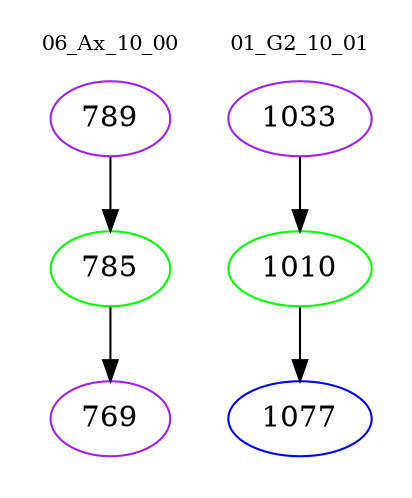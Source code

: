 digraph{
subgraph cluster_0 {
color = white
label = "06_Ax_10_00";
fontsize=10;
T0_789 [label="789", color="purple"]
T0_789 -> T0_785 [color="black"]
T0_785 [label="785", color="green"]
T0_785 -> T0_769 [color="black"]
T0_769 [label="769", color="purple"]
}
subgraph cluster_1 {
color = white
label = "01_G2_10_01";
fontsize=10;
T1_1033 [label="1033", color="purple"]
T1_1033 -> T1_1010 [color="black"]
T1_1010 [label="1010", color="green"]
T1_1010 -> T1_1077 [color="black"]
T1_1077 [label="1077", color="blue"]
}
}

